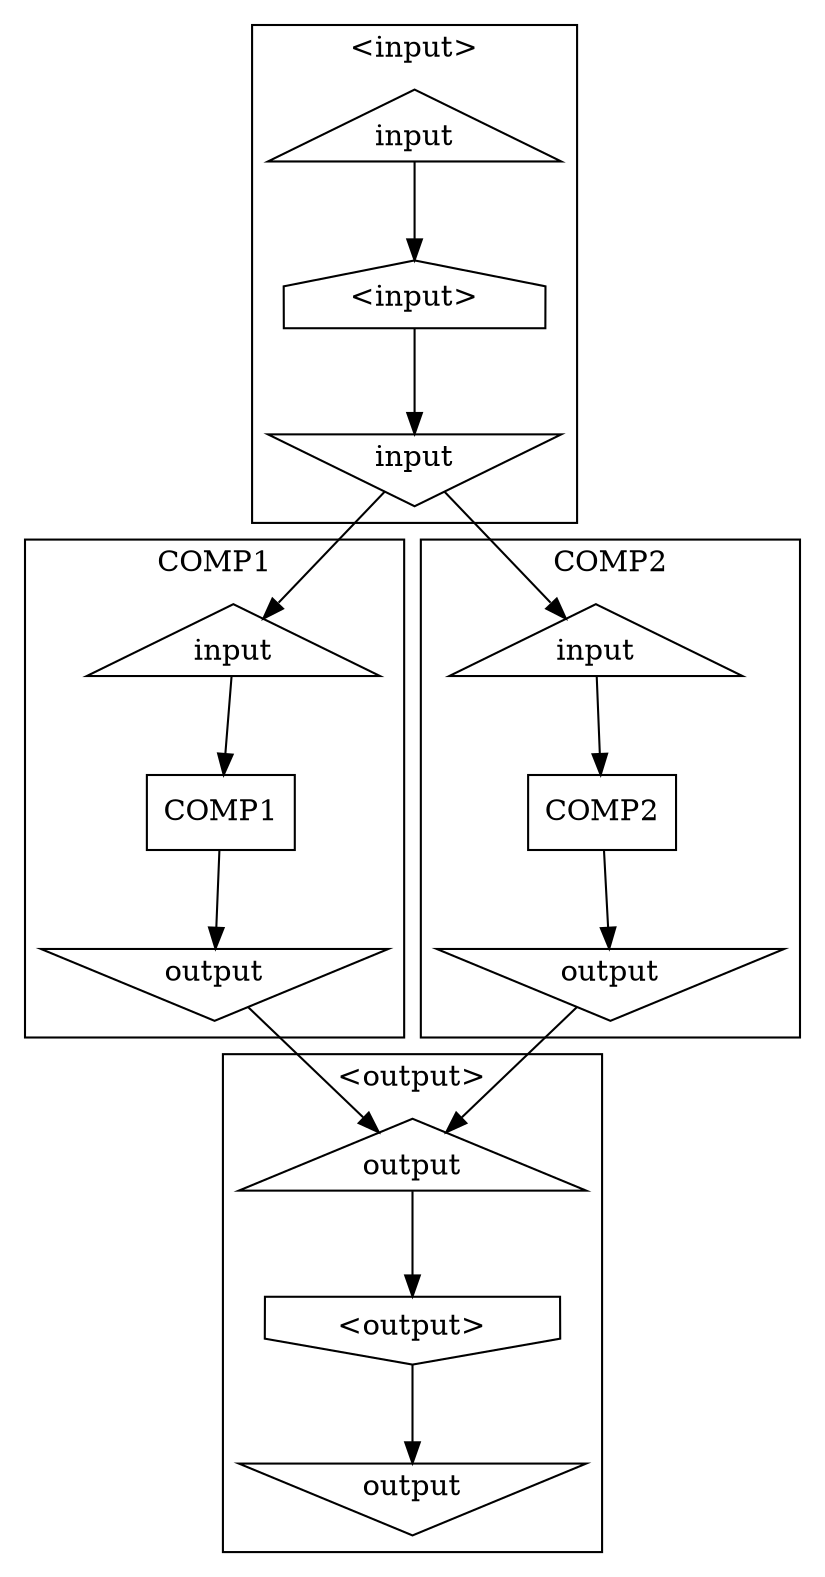 digraph "spread-io" {
subgraph "cluster_<input>" {
label="<input>"
"<input>"[shape="house"]
"<input>.IN.input" -> "<input>"
subgraph "<input>.IN" {
"<input>.IN.input"[label="input", shape="triangle"]
}

"<input>" -> "<input>.OUT.input"
subgraph "<input>.OUT" {
"<input>.OUT.input"[label="input", shape="invtriangle"]
}

}
subgraph "cluster_<output>" {
label="<output>"
"<output>"[shape="invhouse"]
"<output>.IN.output" -> "<output>"
subgraph "<output>.IN" {
"<output>.IN.output"[label="output", shape="triangle"]
}

"<output>" -> "<output>.OUT.output"
subgraph "<output>.OUT" {
"<output>.OUT.output"[label="output", shape="invtriangle"]
}

}
subgraph "cluster_COMP1" {
label="COMP1"
"COMP1"[shape="rectangle"]
"COMP1.IN.input" -> "COMP1"
subgraph "COMP1.IN" {
"COMP1.IN.input"[label="input", shape="triangle"]
}

"COMP1" -> "COMP1.OUT.output"
subgraph "COMP1.OUT" {
"COMP1.OUT.output"[label="output", shape="invtriangle"]
}

}
subgraph "cluster_COMP2" {
label="COMP2"
"COMP2"[shape="rectangle"]
"COMP2.IN.input" -> "COMP2"
subgraph "COMP2.IN" {
"COMP2.IN.input"[label="input", shape="triangle"]
}

"COMP2" -> "COMP2.OUT.output"
subgraph "COMP2.OUT" {
"COMP2.OUT.output"[label="output", shape="invtriangle"]
}

}
"<input>.OUT.input" -> "COMP1.IN.input"
"<input>.OUT.input" -> "COMP2.IN.input"
"COMP1.OUT.output" -> "<output>.IN.output"
"COMP2.OUT.output" -> "<output>.IN.output"
}